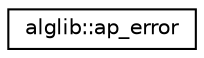 digraph "Graphical Class Hierarchy"
{
  edge [fontname="Helvetica",fontsize="10",labelfontname="Helvetica",labelfontsize="10"];
  node [fontname="Helvetica",fontsize="10",shape=record];
  rankdir="LR";
  Node0 [label="alglib::ap_error",height=0.2,width=0.4,color="black", fillcolor="white", style="filled",URL="$classalglib_1_1ap__error.html"];
}
